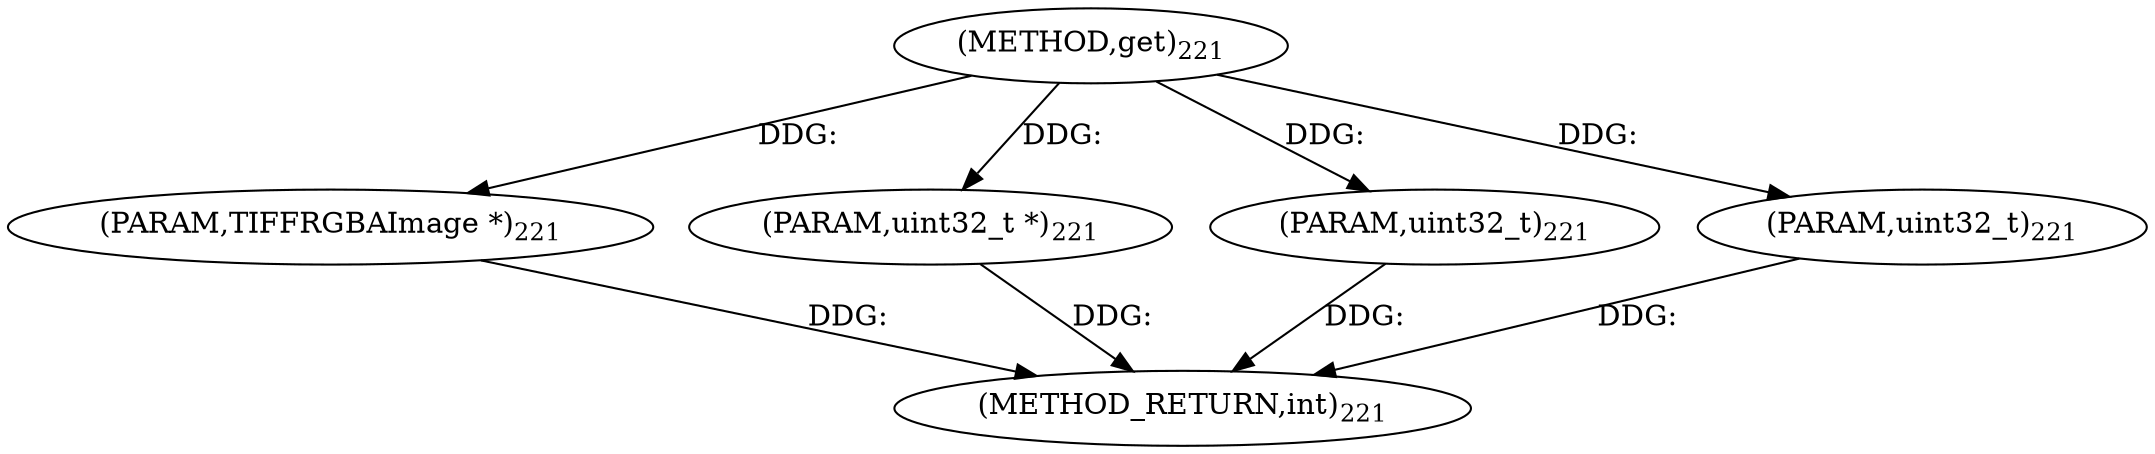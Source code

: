 digraph "get" {  
"8253" [label = <(METHOD,get)<SUB>221</SUB>> ]
"8258" [label = <(METHOD_RETURN,int)<SUB>221</SUB>> ]
"8254" [label = <(PARAM,TIFFRGBAImage *)<SUB>221</SUB>> ]
"8255" [label = <(PARAM,uint32_t *)<SUB>221</SUB>> ]
"8256" [label = <(PARAM,uint32_t)<SUB>221</SUB>> ]
"8257" [label = <(PARAM,uint32_t)<SUB>221</SUB>> ]
  "8254" -> "8258"  [ label = "DDG: "] 
  "8255" -> "8258"  [ label = "DDG: "] 
  "8256" -> "8258"  [ label = "DDG: "] 
  "8257" -> "8258"  [ label = "DDG: "] 
  "8253" -> "8254"  [ label = "DDG: "] 
  "8253" -> "8255"  [ label = "DDG: "] 
  "8253" -> "8256"  [ label = "DDG: "] 
  "8253" -> "8257"  [ label = "DDG: "] 
}
